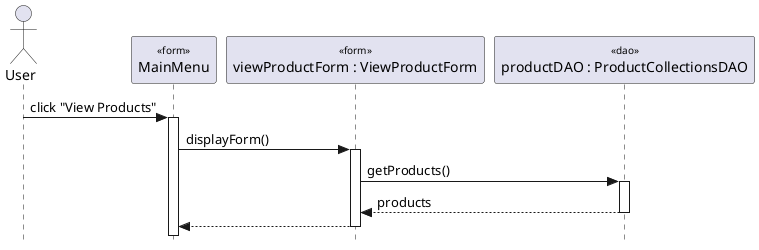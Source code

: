 @startuml

skinparam {
  Style StrictUML
  SequenceStereotype {
    Font {
      Size 10
      Style plain
    }
  }
}

actor "User" as user
participant "MainMenu" as menu <<form>>
participant "viewProductForm : ViewProductForm" as form <<form>>
participant "productDAO : ProductCollectionsDAO" as dao  <<dao>>

user -> menu : click "View Products"
menu++

menu -> form : displayForm()
form++

form -> dao : getProducts() 
dao++
return products

return
@enduml
